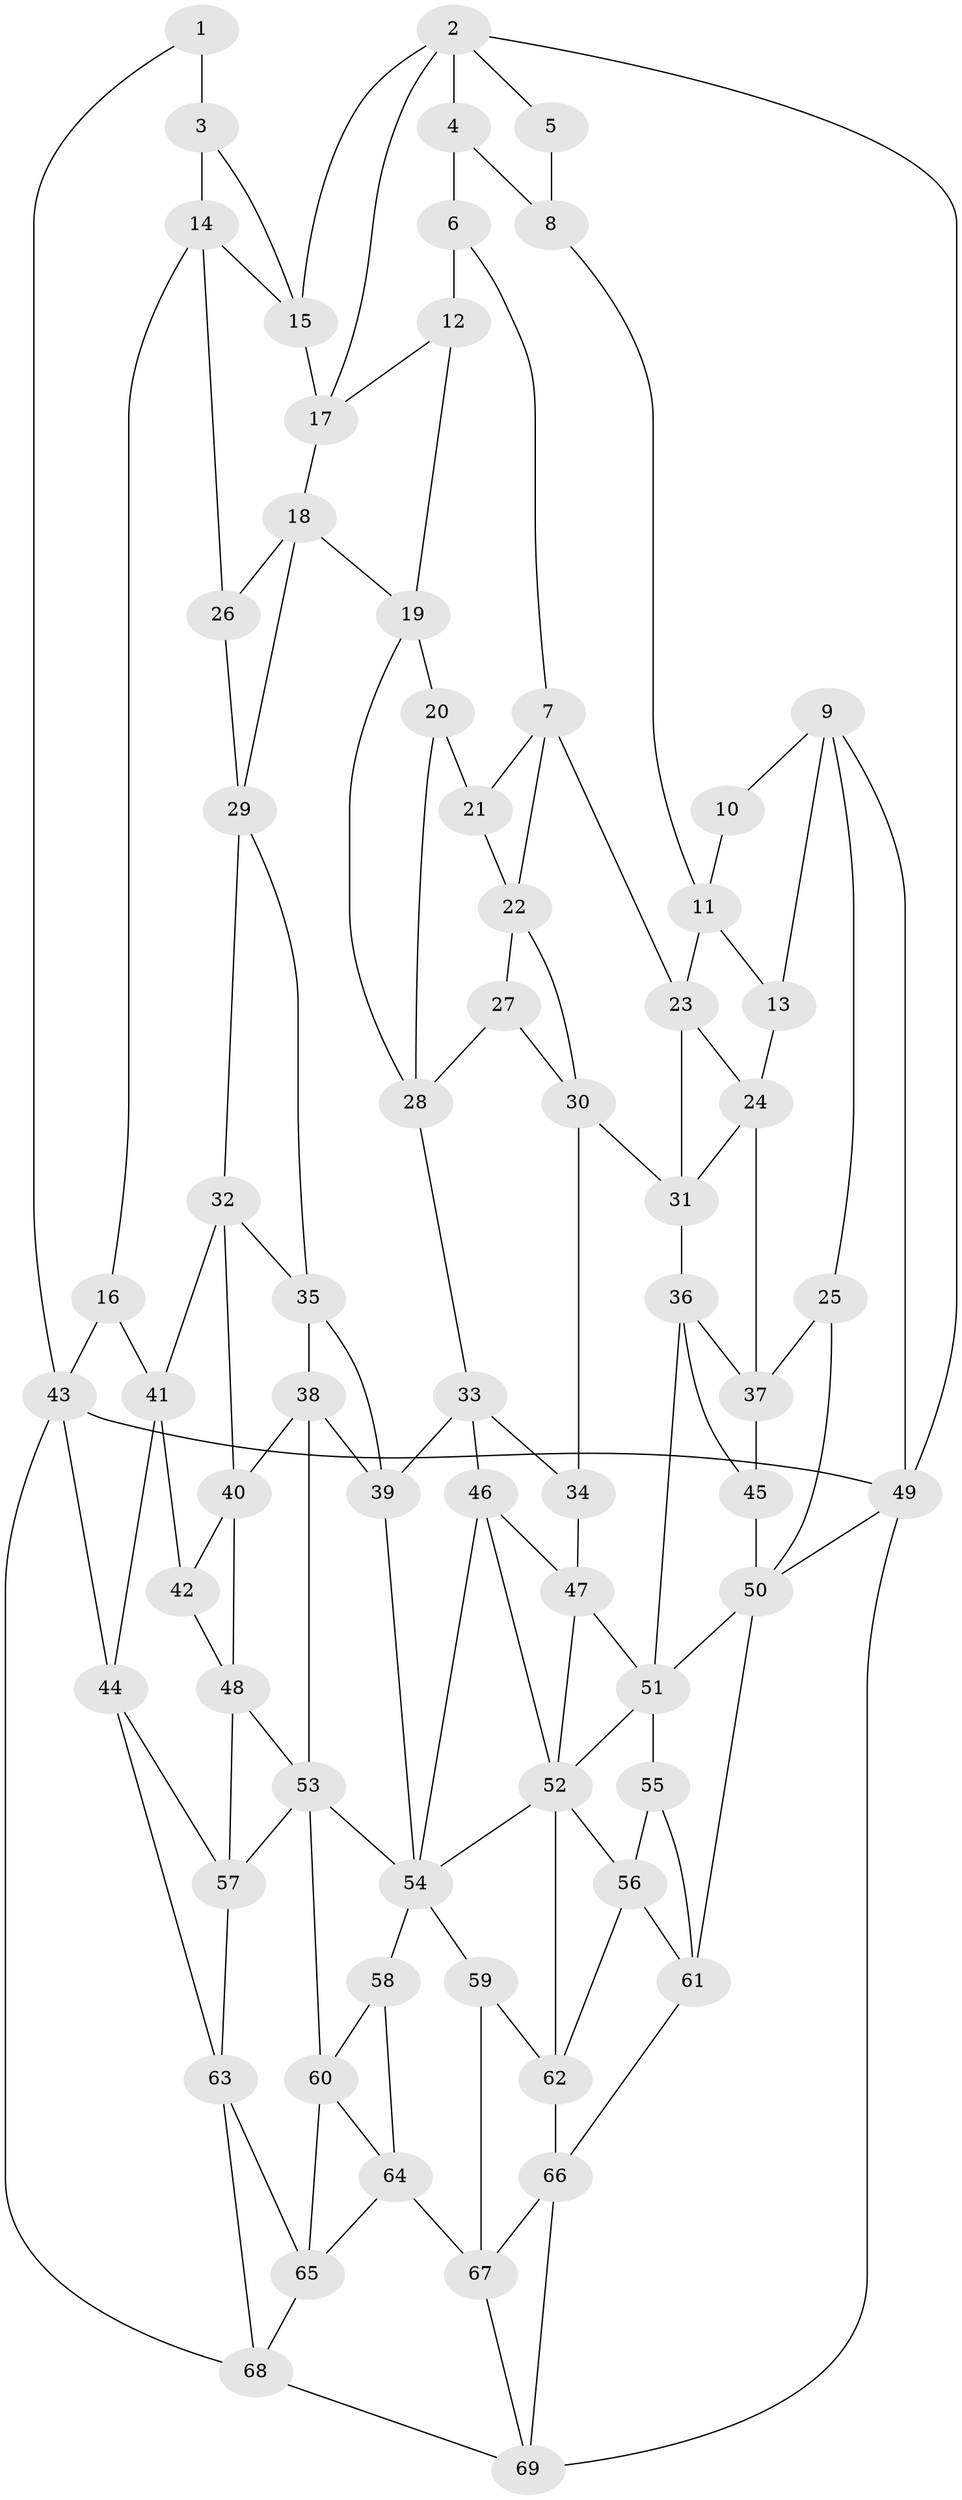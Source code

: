 // original degree distribution, {3: 0.021739130434782608, 4: 0.18840579710144928, 5: 0.6014492753623188, 6: 0.18840579710144928}
// Generated by graph-tools (version 1.1) at 2025/27/03/09/25 03:27:14]
// undirected, 69 vertices, 131 edges
graph export_dot {
graph [start="1"]
  node [color=gray90,style=filled];
  1;
  2;
  3;
  4;
  5;
  6;
  7;
  8;
  9;
  10;
  11;
  12;
  13;
  14;
  15;
  16;
  17;
  18;
  19;
  20;
  21;
  22;
  23;
  24;
  25;
  26;
  27;
  28;
  29;
  30;
  31;
  32;
  33;
  34;
  35;
  36;
  37;
  38;
  39;
  40;
  41;
  42;
  43;
  44;
  45;
  46;
  47;
  48;
  49;
  50;
  51;
  52;
  53;
  54;
  55;
  56;
  57;
  58;
  59;
  60;
  61;
  62;
  63;
  64;
  65;
  66;
  67;
  68;
  69;
  1 -- 3 [weight=2.0];
  1 -- 43 [weight=1.0];
  2 -- 4 [weight=1.0];
  2 -- 5 [weight=1.0];
  2 -- 15 [weight=1.0];
  2 -- 17 [weight=1.0];
  2 -- 49 [weight=1.0];
  3 -- 14 [weight=1.0];
  3 -- 15 [weight=1.0];
  4 -- 6 [weight=1.0];
  4 -- 8 [weight=2.0];
  5 -- 8 [weight=1.0];
  6 -- 7 [weight=1.0];
  6 -- 12 [weight=2.0];
  7 -- 21 [weight=1.0];
  7 -- 22 [weight=1.0];
  7 -- 23 [weight=1.0];
  8 -- 11 [weight=1.0];
  9 -- 10 [weight=1.0];
  9 -- 13 [weight=1.0];
  9 -- 25 [weight=1.0];
  9 -- 49 [weight=1.0];
  10 -- 11 [weight=1.0];
  11 -- 13 [weight=1.0];
  11 -- 23 [weight=1.0];
  12 -- 17 [weight=1.0];
  12 -- 19 [weight=1.0];
  13 -- 24 [weight=1.0];
  14 -- 15 [weight=1.0];
  14 -- 16 [weight=1.0];
  14 -- 26 [weight=1.0];
  15 -- 17 [weight=1.0];
  16 -- 41 [weight=1.0];
  16 -- 43 [weight=1.0];
  17 -- 18 [weight=1.0];
  18 -- 19 [weight=1.0];
  18 -- 26 [weight=1.0];
  18 -- 29 [weight=1.0];
  19 -- 20 [weight=1.0];
  19 -- 28 [weight=1.0];
  20 -- 21 [weight=2.0];
  20 -- 28 [weight=1.0];
  21 -- 22 [weight=1.0];
  22 -- 27 [weight=1.0];
  22 -- 30 [weight=1.0];
  23 -- 24 [weight=1.0];
  23 -- 31 [weight=1.0];
  24 -- 31 [weight=1.0];
  24 -- 37 [weight=1.0];
  25 -- 37 [weight=1.0];
  25 -- 50 [weight=1.0];
  26 -- 29 [weight=1.0];
  27 -- 28 [weight=1.0];
  27 -- 30 [weight=1.0];
  28 -- 33 [weight=1.0];
  29 -- 32 [weight=1.0];
  29 -- 35 [weight=1.0];
  30 -- 31 [weight=1.0];
  30 -- 34 [weight=1.0];
  31 -- 36 [weight=1.0];
  32 -- 35 [weight=1.0];
  32 -- 40 [weight=1.0];
  32 -- 41 [weight=1.0];
  33 -- 34 [weight=1.0];
  33 -- 39 [weight=1.0];
  33 -- 46 [weight=1.0];
  34 -- 47 [weight=1.0];
  35 -- 38 [weight=1.0];
  35 -- 39 [weight=1.0];
  36 -- 37 [weight=1.0];
  36 -- 45 [weight=1.0];
  36 -- 51 [weight=1.0];
  37 -- 45 [weight=1.0];
  38 -- 39 [weight=1.0];
  38 -- 40 [weight=1.0];
  38 -- 53 [weight=1.0];
  39 -- 54 [weight=1.0];
  40 -- 42 [weight=1.0];
  40 -- 48 [weight=1.0];
  41 -- 42 [weight=1.0];
  41 -- 44 [weight=1.0];
  42 -- 48 [weight=1.0];
  43 -- 44 [weight=1.0];
  43 -- 49 [weight=2.0];
  43 -- 68 [weight=1.0];
  44 -- 57 [weight=1.0];
  44 -- 63 [weight=1.0];
  45 -- 50 [weight=2.0];
  46 -- 47 [weight=1.0];
  46 -- 52 [weight=1.0];
  46 -- 54 [weight=1.0];
  47 -- 51 [weight=1.0];
  47 -- 52 [weight=1.0];
  48 -- 53 [weight=1.0];
  48 -- 57 [weight=1.0];
  49 -- 50 [weight=1.0];
  49 -- 69 [weight=1.0];
  50 -- 51 [weight=1.0];
  50 -- 61 [weight=1.0];
  51 -- 52 [weight=1.0];
  51 -- 55 [weight=2.0];
  52 -- 54 [weight=1.0];
  52 -- 56 [weight=1.0];
  52 -- 62 [weight=1.0];
  53 -- 54 [weight=1.0];
  53 -- 57 [weight=1.0];
  53 -- 60 [weight=1.0];
  54 -- 58 [weight=1.0];
  54 -- 59 [weight=1.0];
  55 -- 56 [weight=1.0];
  55 -- 61 [weight=1.0];
  56 -- 61 [weight=1.0];
  56 -- 62 [weight=1.0];
  57 -- 63 [weight=1.0];
  58 -- 60 [weight=1.0];
  58 -- 64 [weight=1.0];
  59 -- 62 [weight=1.0];
  59 -- 67 [weight=1.0];
  60 -- 64 [weight=1.0];
  60 -- 65 [weight=1.0];
  61 -- 66 [weight=1.0];
  62 -- 66 [weight=1.0];
  63 -- 65 [weight=1.0];
  63 -- 68 [weight=1.0];
  64 -- 65 [weight=1.0];
  64 -- 67 [weight=1.0];
  65 -- 68 [weight=1.0];
  66 -- 67 [weight=1.0];
  66 -- 69 [weight=1.0];
  67 -- 69 [weight=1.0];
  68 -- 69 [weight=1.0];
}
